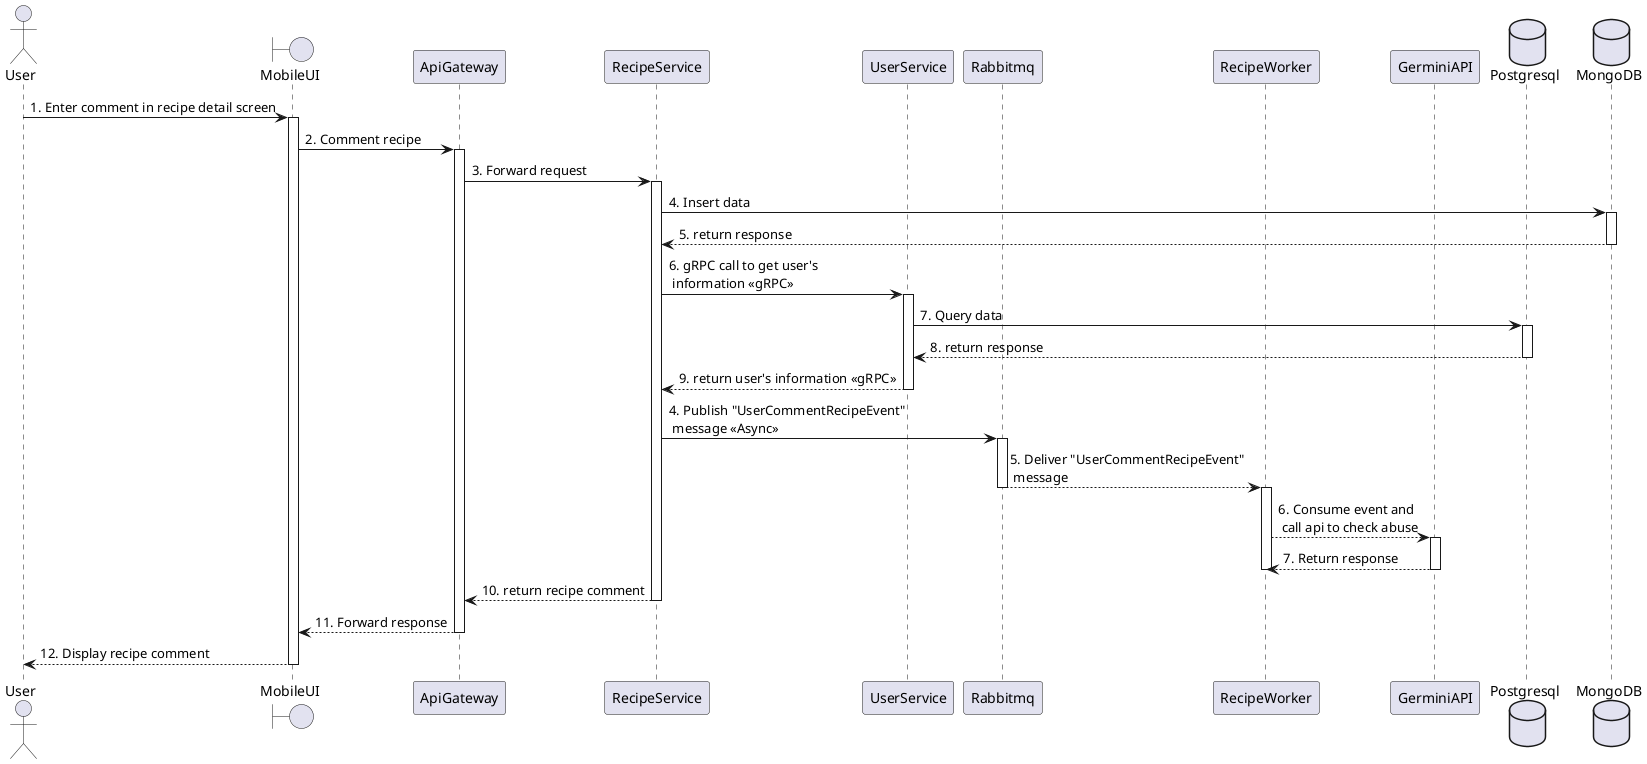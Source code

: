 @startuml CommentRecipe
actor User
boundary MobileUI
participant ApiGateway
participant RecipeService
participant UserService
participant Rabbitmq
participant RecipeWorker
participant GerminiAPI
database MongoDB
database Postgresql

User -> MobileUI: 1. Enter comment in recipe detail screen
activate MobileUI

MobileUI -> ApiGateway: 2. Comment recipe
activate ApiGateway

ApiGateway -> RecipeService: 3. Forward request
activate RecipeService

database MongoDB
RecipeService -> MongoDB: 4. Insert data
activate MongoDB
RecipeService <-- MongoDB: 5. return response
deactivate MongoDB

RecipeService -> UserService: 6. gRPC call to get user's \n information <<gRPC>>
activate UserService
UserService -> Postgresql: 7. Query data
activate Postgresql
UserService <-- Postgresql: 8. return response
deactivate Postgresql
RecipeService <-- UserService: 9. return user's information <<gRPC>>
deactivate UserService

RecipeService -> Rabbitmq: 4. Publish "UserCommentRecipeEvent" \n message <<Async>>
activate Rabbitmq
Rabbitmq --> RecipeWorker: 5. Deliver "UserCommentRecipeEvent"\n message
deactivate Rabbitmq
activate RecipeWorker
RecipeWorker --> GerminiAPI: 6. Consume event and \n call api to check abuse
activate GerminiAPI
GerminiAPI --> RecipeWorker: 7. Return response
deactivate GerminiAPI
deactivate RecipeWorker


ApiGateway <-- RecipeService: 10. return recipe comment
deactivate RecipeService
MobileUI <-- ApiGateway: 11. Forward response
deactivate ApiGateway
User <-- MobileUI: 12. Display recipe comment
deactivate MobileUI

@enduml
